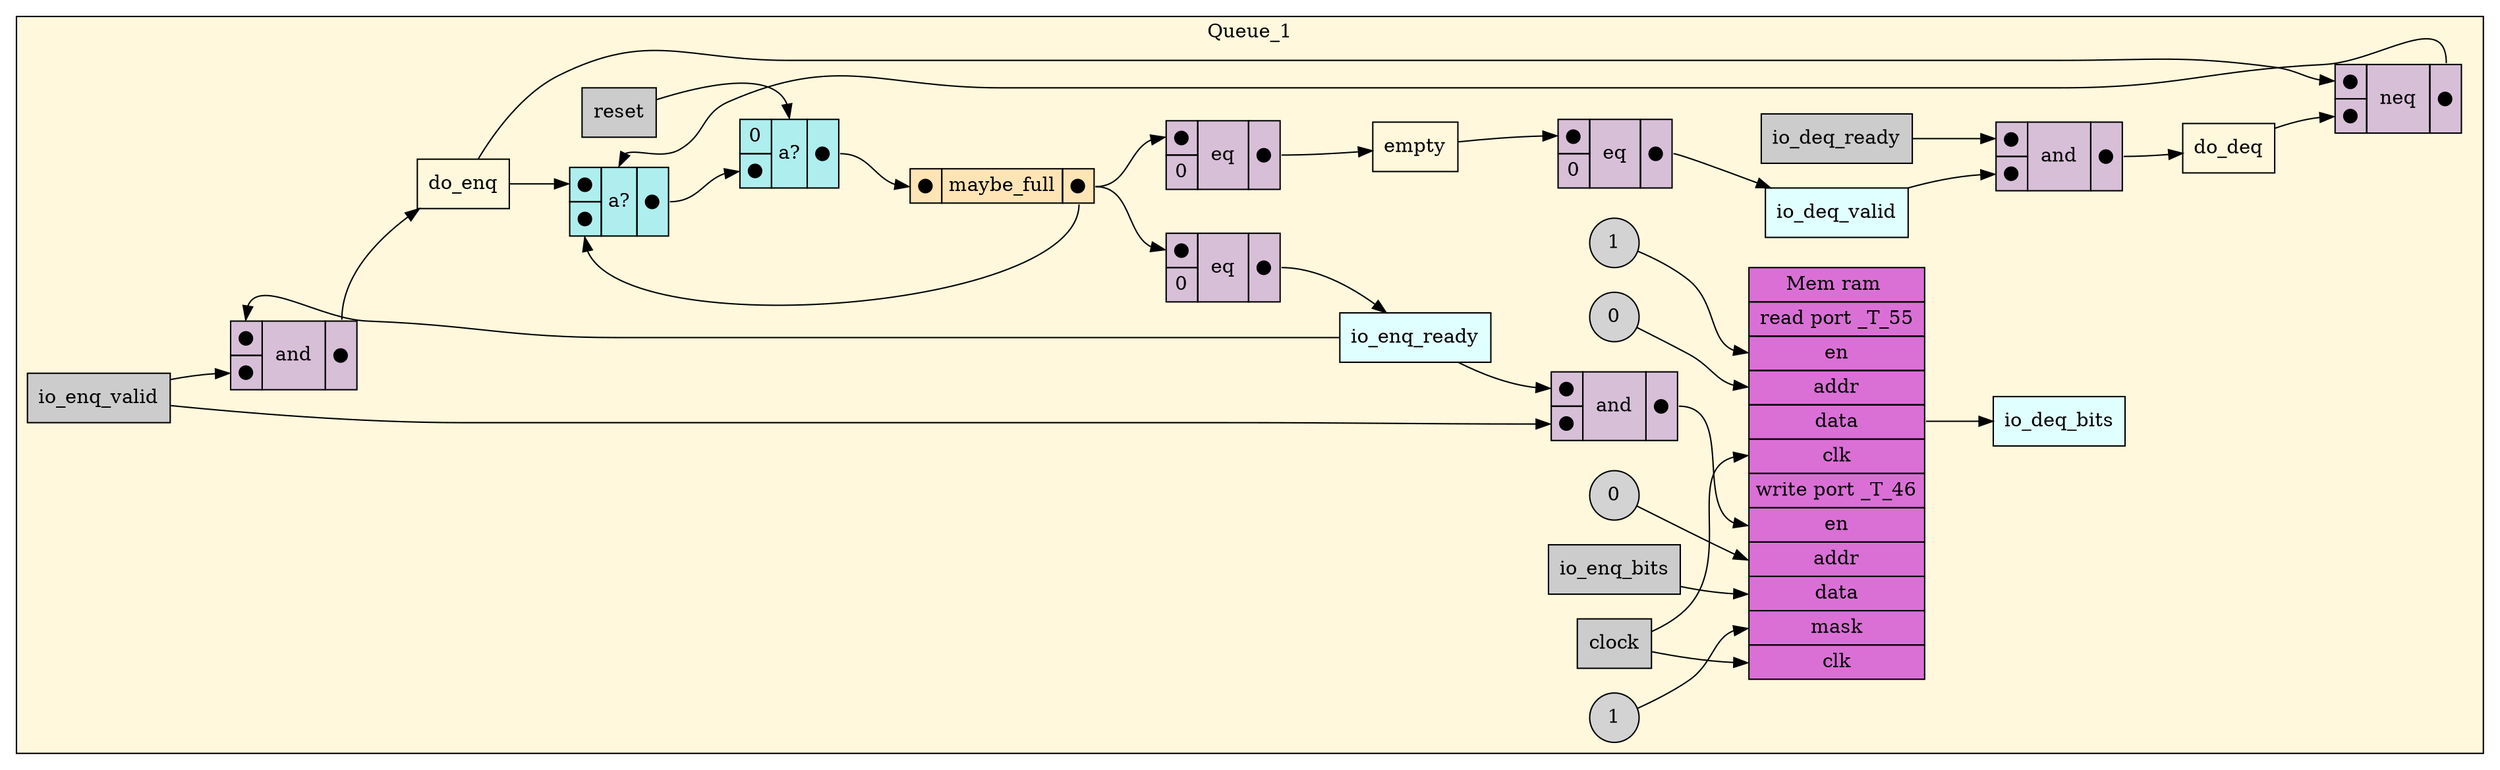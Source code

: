 digraph Queue_1 {
stylesheet = "styles.css"
rankdir="LR" 

subgraph cluster_Queue_1 {
  label="Queue_1"
  URL=""
  bgcolor="#FFF8DC"
  cluster_Queue_1_clock [shape = "rectangle" style="filled" fillcolor="#CCCCCC" label="clock" rank="0"]
     
cluster_Queue_1_reset [shape = "rectangle" style="filled" fillcolor="#CCCCCC" label="reset" rank="0"]
     
cluster_Queue_1_io_enq_valid [shape = "rectangle" style="filled" fillcolor="#CCCCCC" label="io_enq_valid" rank="0"]
     
cluster_Queue_1_io_enq_bits [shape = "rectangle" style="filled" fillcolor="#CCCCCC" label="io_enq_bits" rank="0"]
     
cluster_Queue_1_io_deq_ready [shape = "rectangle" style="filled" fillcolor="#CCCCCC" label="io_deq_ready" rank="0"]
     
cluster_Queue_1_io_enq_ready [shape = "rectangle" style="filled" fillcolor="#E0FFFF" label="io_enq_ready" rank="1000"]
     
cluster_Queue_1_io_deq_valid [shape = "rectangle" style="filled" fillcolor="#E0FFFF" label="io_deq_valid" rank="1000"]
     
cluster_Queue_1_io_deq_bits [shape = "rectangle" style="filled" fillcolor="#E0FFFF" label="io_deq_bits" rank="1000"]
     

struct_cluster_Queue_1_ram [shape="plaintext" label=<
<TABLE BORDER="0" CELLBORDER="1" CELLSPACING="0" CELLPADDING="4" BGCOLOR="#DA70D6">
  <TR>
    <TD>Mem ram </TD>
  </TR>
    
<TR><TD>read port _T_55</TD></TR>
            
<TR><TD PORT="_T_55_en">en</TD></TR>
          
<TR><TD PORT="_T_55_addr">addr</TD></TR>
          
<TR><TD PORT="_T_55_data">data</TD></TR>
          
<TR><TD PORT="_T_55_clk">clk</TD></TR>
    
<TR><TD>write port _T_46</TD></TR>
            
<TR><TD PORT="_T_46_en">en</TD></TR>
          
<TR><TD PORT="_T_46_addr">addr</TD></TR>
          
<TR><TD PORT="_T_46_data">data</TD></TR>
          
<TR><TD PORT="_T_46_mask">mask</TD></TR>
          
<TR><TD PORT="_T_46_clk">clk</TD></TR>
    
</TABLE>>];
    
struct_cluster_Queue_1_maybe_full [shape="plaintext" label=<
<TABLE BORDER="0" CELLBORDER="1" CELLSPACING="0" CELLPADDING="4" BGCOLOR="#FFE4B5">
  <TR>
    <TD PORT="in">&#x25cf;</TD>
    <TD>maybe_full</TD>
    <TD PORT="out">&#x25cf;</TD>
  </TR>
</TABLE>>];
cluster_Queue_1_empty [label = "empty" shape="rectangle"]; 

op_eq_15002 [shape = "plaintext" label=<
<TABLE BORDER="0" CELLBORDER="1" CELLSPACING="0" CELLPADDING="4" BGCOLOR="#D8BFD8">
  <TR>
    <TD PORT="in1">&#x25cf;</TD>
    <TD ROWSPAN="2" > eq </TD>
    <TD ROWSPAN="2" PORT="out">&#x25cf;</TD>
  </TR>
  <TR>
    <TD PORT="in2">0</TD>
  </TR>
</TABLE>>];
       
cluster_Queue_1_do_enq [label = "do_enq" shape="rectangle"]; 

op_and_15003 [shape = "plaintext" label=<
<TABLE BORDER="0" CELLBORDER="1" CELLSPACING="0" CELLPADDING="4" BGCOLOR="#D8BFD8">
  <TR>
    <TD PORT="in1">&#x25cf;</TD>
    <TD ROWSPAN="2" > and </TD>
    <TD ROWSPAN="2" PORT="out">&#x25cf;</TD>
  </TR>
  <TR>
    <TD PORT="in2">&#x25cf;</TD>
  </TR>
</TABLE>>];
       
cluster_Queue_1_do_deq [label = "do_deq" shape="rectangle"]; 

op_and_15004 [shape = "plaintext" label=<
<TABLE BORDER="0" CELLBORDER="1" CELLSPACING="0" CELLPADDING="4" BGCOLOR="#D8BFD8">
  <TR>
    <TD PORT="in1">&#x25cf;</TD>
    <TD ROWSPAN="2" > and </TD>
    <TD ROWSPAN="2" PORT="out">&#x25cf;</TD>
  </TR>
  <TR>
    <TD PORT="in2">&#x25cf;</TD>
  </TR>
</TABLE>>];
       

op_eq_15005 [shape = "plaintext" label=<
<TABLE BORDER="0" CELLBORDER="1" CELLSPACING="0" CELLPADDING="4" BGCOLOR="#D8BFD8">
  <TR>
    <TD PORT="in1">&#x25cf;</TD>
    <TD ROWSPAN="2" > eq </TD>
    <TD ROWSPAN="2" PORT="out">&#x25cf;</TD>
  </TR>
  <TR>
    <TD PORT="in2">0</TD>
  </TR>
</TABLE>>];
       

op_eq_15006 [shape = "plaintext" label=<
<TABLE BORDER="0" CELLBORDER="1" CELLSPACING="0" CELLPADDING="4" BGCOLOR="#D8BFD8">
  <TR>
    <TD PORT="in1">&#x25cf;</TD>
    <TD ROWSPAN="2" > eq </TD>
    <TD ROWSPAN="2" PORT="out">&#x25cf;</TD>
  </TR>
  <TR>
    <TD PORT="in2">0</TD>
  </TR>
</TABLE>>];
       

mux_445875220 [shape = "plaintext" label=<
<TABLE BORDER="0" CELLBORDER="1" CELLSPACING="0" CELLPADDING="4" BGCOLOR="#AFEEEE">
  <TR>
    <TD PORT="in1">0</TD>
    <TD ROWSPAN="2" PORT="select">a?</TD>
    <TD ROWSPAN="2" PORT="out">&#x25cf;</TD>
  </TR>
  <TR>
    <TD PORT="in2">&#x25cf;</TD>
  </TR>
</TABLE>>];
       

mux_976721746 [shape = "plaintext" label=<
<TABLE BORDER="0" CELLBORDER="1" CELLSPACING="0" CELLPADDING="4" BGCOLOR="#AFEEEE">
  <TR>
    <TD PORT="in1">&#x25cf;</TD>
    <TD ROWSPAN="2" PORT="select">a?</TD>
    <TD ROWSPAN="2" PORT="out">&#x25cf;</TD>
  </TR>
  <TR>
    <TD PORT="in2">&#x25cf;</TD>
  </TR>
</TABLE>>];
       

op_neq_15007 [shape = "plaintext" label=<
<TABLE BORDER="0" CELLBORDER="1" CELLSPACING="0" CELLPADDING="4" BGCOLOR="#D8BFD8">
  <TR>
    <TD PORT="in1">&#x25cf;</TD>
    <TD ROWSPAN="2" > neq </TD>
    <TD ROWSPAN="2" PORT="out">&#x25cf;</TD>
  </TR>
  <TR>
    <TD PORT="in2">&#x25cf;</TD>
  </TR>
</TABLE>>];
       
cluster_Queue_1_lit15008 [shape="circle" style="filled" BGCOLOR="#C0C0C0" label="1"]
     
cluster_Queue_1_lit15009 [shape="circle" style="filled" BGCOLOR="#C0C0C0" label="0"]
     

op_and_15010 [shape = "plaintext" label=<
<TABLE BORDER="0" CELLBORDER="1" CELLSPACING="0" CELLPADDING="4" BGCOLOR="#D8BFD8">
  <TR>
    <TD PORT="in1">&#x25cf;</TD>
    <TD ROWSPAN="2" > and </TD>
    <TD ROWSPAN="2" PORT="out">&#x25cf;</TD>
  </TR>
  <TR>
    <TD PORT="in2">&#x25cf;</TD>
  </TR>
</TABLE>>];
       
cluster_Queue_1_lit15011 [shape="circle" style="filled" BGCOLOR="#C0C0C0" label="1"]
     
cluster_Queue_1_lit15012 [shape="circle" style="filled" BGCOLOR="#C0C0C0" label="0"]
     

  cluster_Queue_1_io_enq_valid -> op_and_15003:in2
  cluster_Queue_1_lit15008 -> struct_cluster_Queue_1_ram:_T_55_en
  cluster_Queue_1_lit15009 -> struct_cluster_Queue_1_ram:_T_55_addr
  op_and_15003:out -> cluster_Queue_1_do_enq
  cluster_Queue_1_do_deq -> op_neq_15007:in2
  op_eq_15002:out -> cluster_Queue_1_empty
  cluster_Queue_1_lit15011 -> struct_cluster_Queue_1_ram:_T_46_mask
  struct_cluster_Queue_1_maybe_full:out -> mux_976721746:in2
  op_and_15010:out -> struct_cluster_Queue_1_ram:_T_46_en
  struct_cluster_Queue_1_maybe_full:out -> op_eq_15002:in1
  cluster_Queue_1_empty -> op_eq_15006:in1
  op_neq_15007:out -> mux_976721746:select
  cluster_Queue_1_io_deq_valid -> op_and_15004:in2
  cluster_Queue_1_clock -> struct_cluster_Queue_1_ram:_T_55_clk
  cluster_Queue_1_io_enq_ready -> op_and_15003:in1
  cluster_Queue_1_lit15012 -> struct_cluster_Queue_1_ram:_T_46_addr
  cluster_Queue_1_io_enq_valid -> op_and_15010:in2
  cluster_Queue_1_do_enq -> op_neq_15007:in1
  cluster_Queue_1_clock -> struct_cluster_Queue_1_ram:_T_46_clk
  cluster_Queue_1_reset -> mux_445875220:select
  cluster_Queue_1_io_deq_ready -> op_and_15004:in1
  cluster_Queue_1_do_enq -> mux_976721746:in1
  mux_976721746:out -> mux_445875220:in2
  cluster_Queue_1_io_enq_ready -> op_and_15010:in1
  op_and_15004:out -> cluster_Queue_1_do_deq
  cluster_Queue_1_io_enq_bits -> struct_cluster_Queue_1_ram:_T_46_data
  op_eq_15005:out -> cluster_Queue_1_io_enq_ready
  op_eq_15006:out -> cluster_Queue_1_io_deq_valid
  mux_445875220:out -> struct_cluster_Queue_1_maybe_full:in
  struct_cluster_Queue_1_maybe_full:out -> op_eq_15005:in1
  struct_cluster_Queue_1_ram:_T_55_data -> cluster_Queue_1_io_deq_bits
  
  
}
     
}
